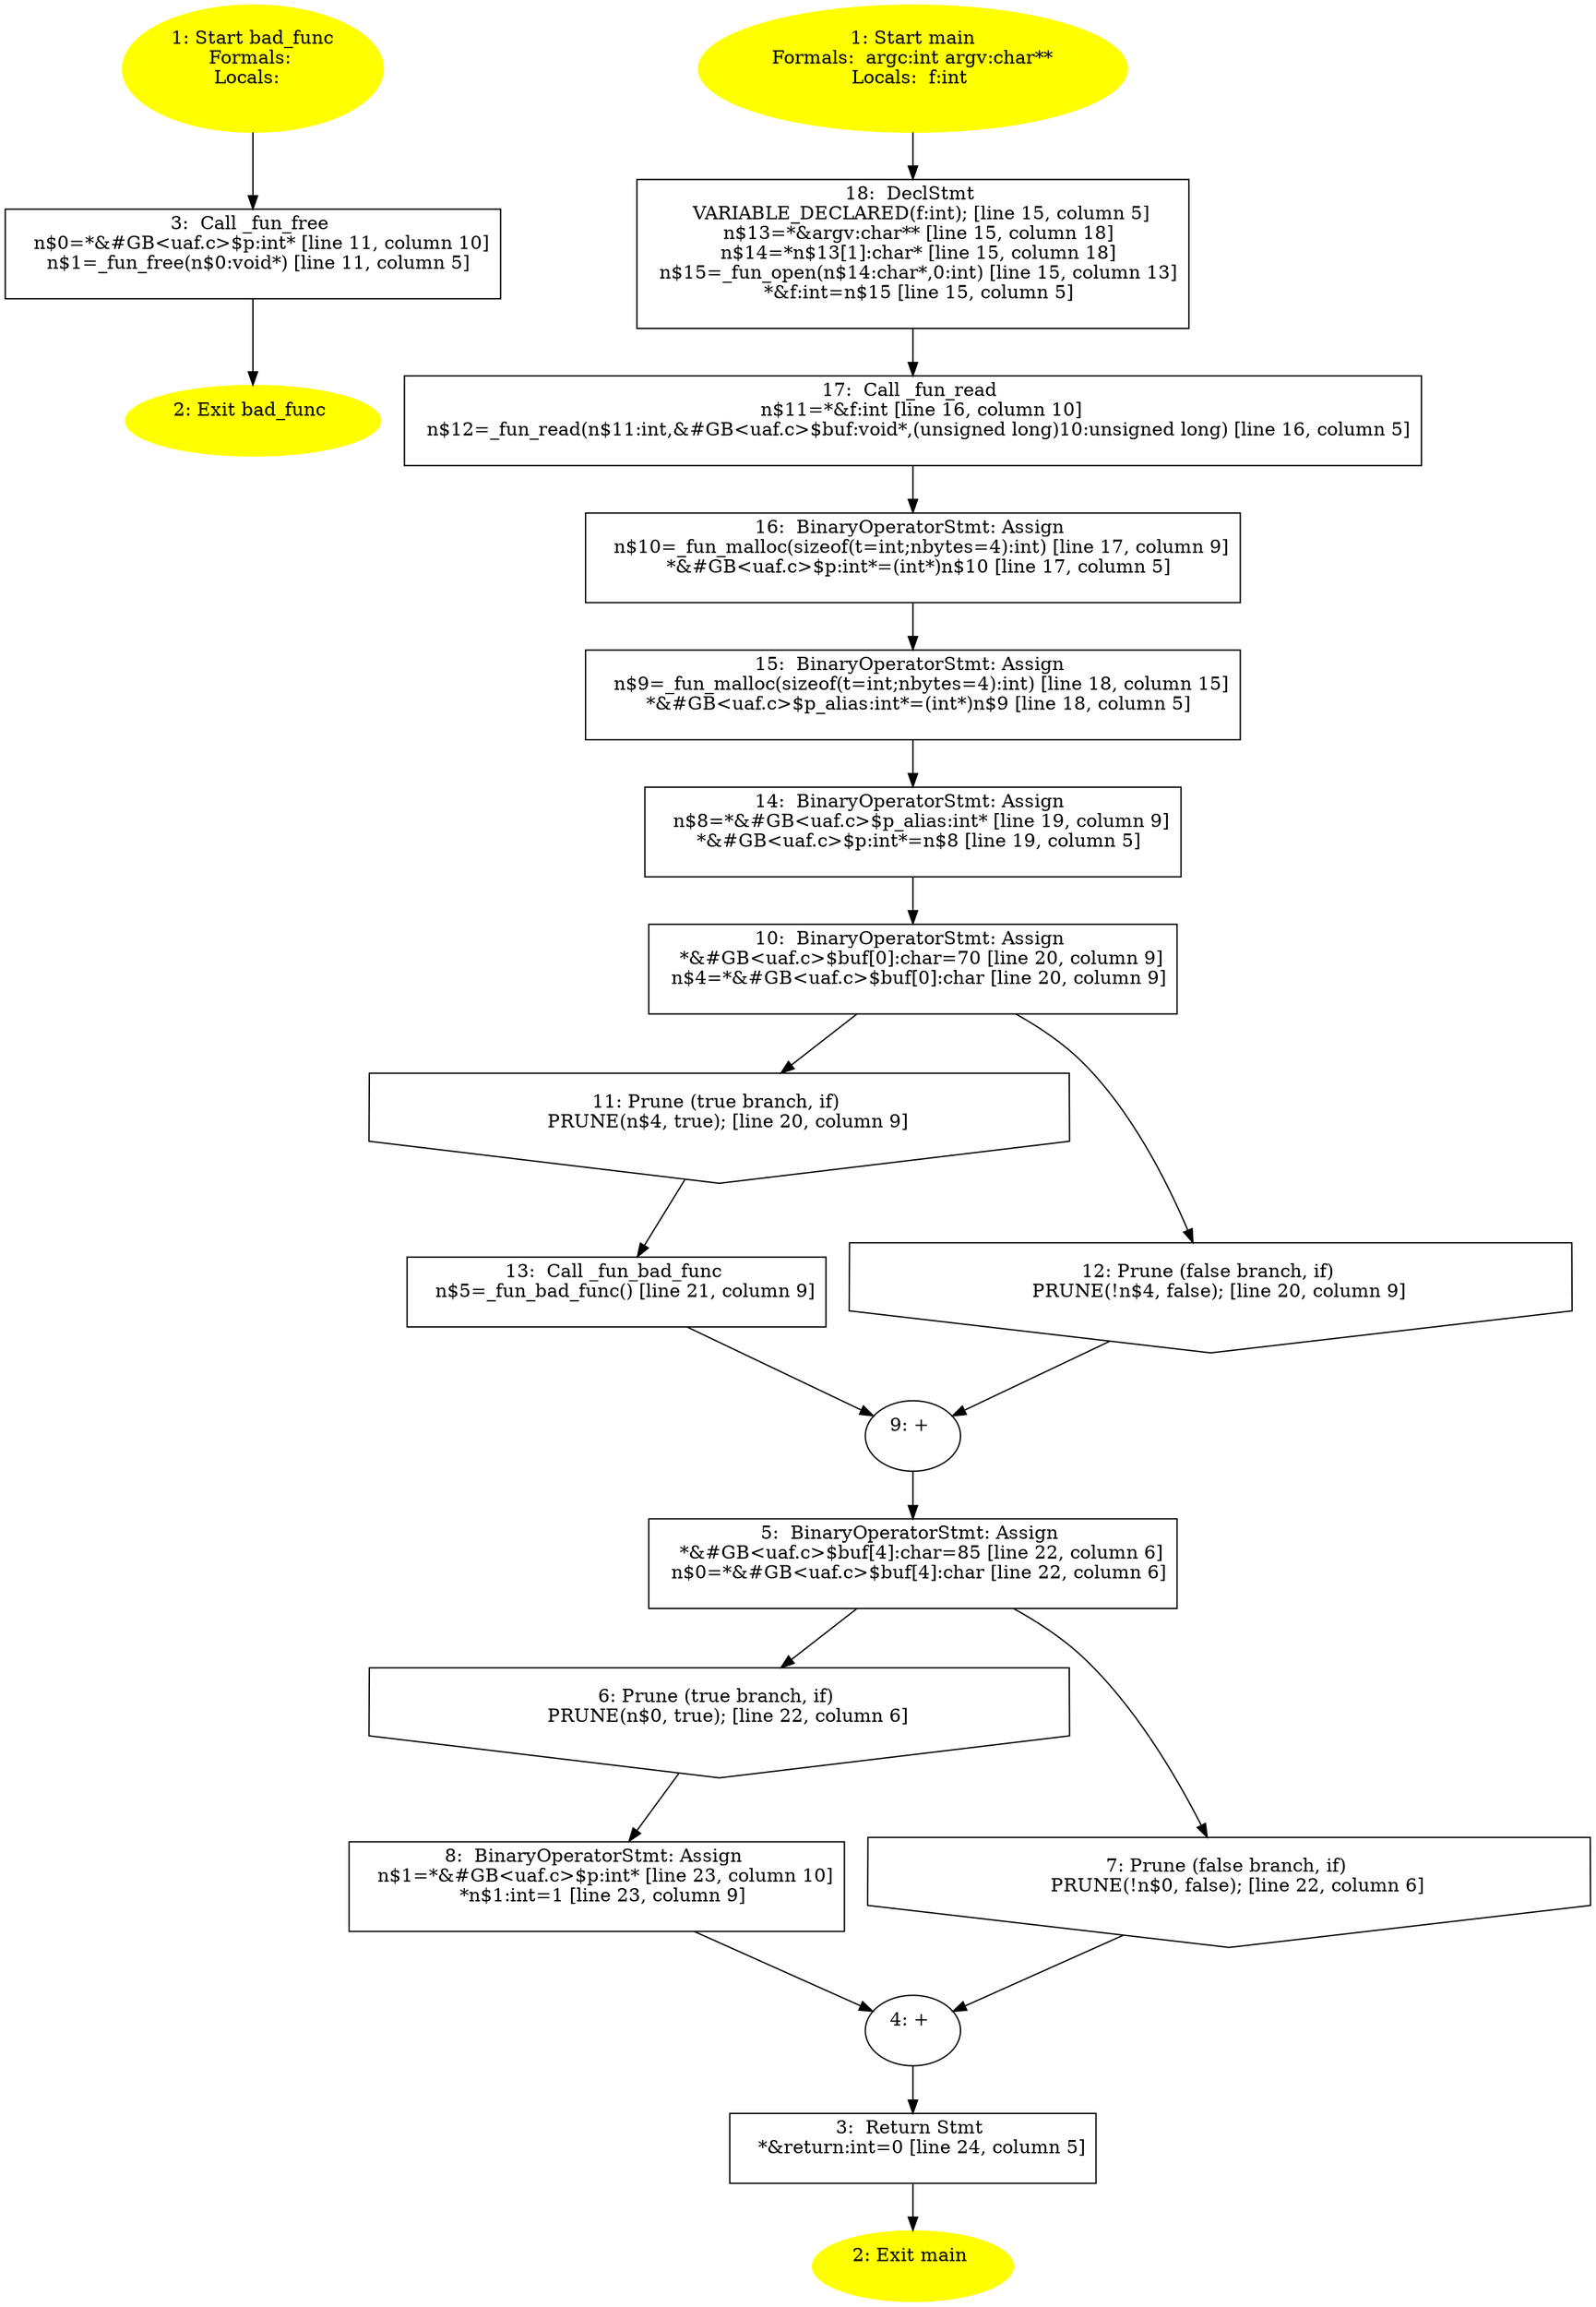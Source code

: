 /* @generated */
digraph cfg {
"bad_func.f292f2a382fc30e18559aa83fa10b8b0_1" [label="1: Start bad_func\nFormals: \nLocals:  \n  " color=yellow style=filled]
	

	 "bad_func.f292f2a382fc30e18559aa83fa10b8b0_1" -> "bad_func.f292f2a382fc30e18559aa83fa10b8b0_3" ;
"bad_func.f292f2a382fc30e18559aa83fa10b8b0_2" [label="2: Exit bad_func \n  " color=yellow style=filled]
	

"bad_func.f292f2a382fc30e18559aa83fa10b8b0_3" [label="3:  Call _fun_free \n   n$0=*&#GB<uaf.c>$p:int* [line 11, column 10]\n  n$1=_fun_free(n$0:void*) [line 11, column 5]\n " shape="box"]
	

	 "bad_func.f292f2a382fc30e18559aa83fa10b8b0_3" -> "bad_func.f292f2a382fc30e18559aa83fa10b8b0_2" ;
"main.fad58de7366495db4650cfefac2fcd61_1" [label="1: Start main\nFormals:  argc:int argv:char**\nLocals:  f:int \n  " color=yellow style=filled]
	

	 "main.fad58de7366495db4650cfefac2fcd61_1" -> "main.fad58de7366495db4650cfefac2fcd61_18" ;
"main.fad58de7366495db4650cfefac2fcd61_2" [label="2: Exit main \n  " color=yellow style=filled]
	

"main.fad58de7366495db4650cfefac2fcd61_3" [label="3:  Return Stmt \n   *&return:int=0 [line 24, column 5]\n " shape="box"]
	

	 "main.fad58de7366495db4650cfefac2fcd61_3" -> "main.fad58de7366495db4650cfefac2fcd61_2" ;
"main.fad58de7366495db4650cfefac2fcd61_4" [label="4: + \n  " ]
	

	 "main.fad58de7366495db4650cfefac2fcd61_4" -> "main.fad58de7366495db4650cfefac2fcd61_3" ;
"main.fad58de7366495db4650cfefac2fcd61_5" [label="5:  BinaryOperatorStmt: Assign \n   *&#GB<uaf.c>$buf[4]:char=85 [line 22, column 6]\n  n$0=*&#GB<uaf.c>$buf[4]:char [line 22, column 6]\n " shape="box"]
	

	 "main.fad58de7366495db4650cfefac2fcd61_5" -> "main.fad58de7366495db4650cfefac2fcd61_6" ;
	 "main.fad58de7366495db4650cfefac2fcd61_5" -> "main.fad58de7366495db4650cfefac2fcd61_7" ;
"main.fad58de7366495db4650cfefac2fcd61_6" [label="6: Prune (true branch, if) \n   PRUNE(n$0, true); [line 22, column 6]\n " shape="invhouse"]
	

	 "main.fad58de7366495db4650cfefac2fcd61_6" -> "main.fad58de7366495db4650cfefac2fcd61_8" ;
"main.fad58de7366495db4650cfefac2fcd61_7" [label="7: Prune (false branch, if) \n   PRUNE(!n$0, false); [line 22, column 6]\n " shape="invhouse"]
	

	 "main.fad58de7366495db4650cfefac2fcd61_7" -> "main.fad58de7366495db4650cfefac2fcd61_4" ;
"main.fad58de7366495db4650cfefac2fcd61_8" [label="8:  BinaryOperatorStmt: Assign \n   n$1=*&#GB<uaf.c>$p:int* [line 23, column 10]\n  *n$1:int=1 [line 23, column 9]\n " shape="box"]
	

	 "main.fad58de7366495db4650cfefac2fcd61_8" -> "main.fad58de7366495db4650cfefac2fcd61_4" ;
"main.fad58de7366495db4650cfefac2fcd61_9" [label="9: + \n  " ]
	

	 "main.fad58de7366495db4650cfefac2fcd61_9" -> "main.fad58de7366495db4650cfefac2fcd61_5" ;
"main.fad58de7366495db4650cfefac2fcd61_10" [label="10:  BinaryOperatorStmt: Assign \n   *&#GB<uaf.c>$buf[0]:char=70 [line 20, column 9]\n  n$4=*&#GB<uaf.c>$buf[0]:char [line 20, column 9]\n " shape="box"]
	

	 "main.fad58de7366495db4650cfefac2fcd61_10" -> "main.fad58de7366495db4650cfefac2fcd61_11" ;
	 "main.fad58de7366495db4650cfefac2fcd61_10" -> "main.fad58de7366495db4650cfefac2fcd61_12" ;
"main.fad58de7366495db4650cfefac2fcd61_11" [label="11: Prune (true branch, if) \n   PRUNE(n$4, true); [line 20, column 9]\n " shape="invhouse"]
	

	 "main.fad58de7366495db4650cfefac2fcd61_11" -> "main.fad58de7366495db4650cfefac2fcd61_13" ;
"main.fad58de7366495db4650cfefac2fcd61_12" [label="12: Prune (false branch, if) \n   PRUNE(!n$4, false); [line 20, column 9]\n " shape="invhouse"]
	

	 "main.fad58de7366495db4650cfefac2fcd61_12" -> "main.fad58de7366495db4650cfefac2fcd61_9" ;
"main.fad58de7366495db4650cfefac2fcd61_13" [label="13:  Call _fun_bad_func \n   n$5=_fun_bad_func() [line 21, column 9]\n " shape="box"]
	

	 "main.fad58de7366495db4650cfefac2fcd61_13" -> "main.fad58de7366495db4650cfefac2fcd61_9" ;
"main.fad58de7366495db4650cfefac2fcd61_14" [label="14:  BinaryOperatorStmt: Assign \n   n$8=*&#GB<uaf.c>$p_alias:int* [line 19, column 9]\n  *&#GB<uaf.c>$p:int*=n$8 [line 19, column 5]\n " shape="box"]
	

	 "main.fad58de7366495db4650cfefac2fcd61_14" -> "main.fad58de7366495db4650cfefac2fcd61_10" ;
"main.fad58de7366495db4650cfefac2fcd61_15" [label="15:  BinaryOperatorStmt: Assign \n   n$9=_fun_malloc(sizeof(t=int;nbytes=4):int) [line 18, column 15]\n  *&#GB<uaf.c>$p_alias:int*=(int*)n$9 [line 18, column 5]\n " shape="box"]
	

	 "main.fad58de7366495db4650cfefac2fcd61_15" -> "main.fad58de7366495db4650cfefac2fcd61_14" ;
"main.fad58de7366495db4650cfefac2fcd61_16" [label="16:  BinaryOperatorStmt: Assign \n   n$10=_fun_malloc(sizeof(t=int;nbytes=4):int) [line 17, column 9]\n  *&#GB<uaf.c>$p:int*=(int*)n$10 [line 17, column 5]\n " shape="box"]
	

	 "main.fad58de7366495db4650cfefac2fcd61_16" -> "main.fad58de7366495db4650cfefac2fcd61_15" ;
"main.fad58de7366495db4650cfefac2fcd61_17" [label="17:  Call _fun_read \n   n$11=*&f:int [line 16, column 10]\n  n$12=_fun_read(n$11:int,&#GB<uaf.c>$buf:void*,(unsigned long)10:unsigned long) [line 16, column 5]\n " shape="box"]
	

	 "main.fad58de7366495db4650cfefac2fcd61_17" -> "main.fad58de7366495db4650cfefac2fcd61_16" ;
"main.fad58de7366495db4650cfefac2fcd61_18" [label="18:  DeclStmt \n   VARIABLE_DECLARED(f:int); [line 15, column 5]\n  n$13=*&argv:char** [line 15, column 18]\n  n$14=*n$13[1]:char* [line 15, column 18]\n  n$15=_fun_open(n$14:char*,0:int) [line 15, column 13]\n  *&f:int=n$15 [line 15, column 5]\n " shape="box"]
	

	 "main.fad58de7366495db4650cfefac2fcd61_18" -> "main.fad58de7366495db4650cfefac2fcd61_17" ;
}
